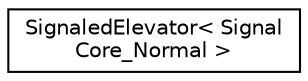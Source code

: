 digraph "Graphical Class Hierarchy"
{
  edge [fontname="Helvetica",fontsize="10",labelfontname="Helvetica",labelfontsize="10"];
  node [fontname="Helvetica",fontsize="10",shape=record];
  rankdir="LR";
  Node0 [label="SignaledElevator\< Signal\lCore_Normal \>",height=0.2,width=0.4,color="black", fillcolor="white", style="filled",URL="$classSignaledElevator.html"];
}
